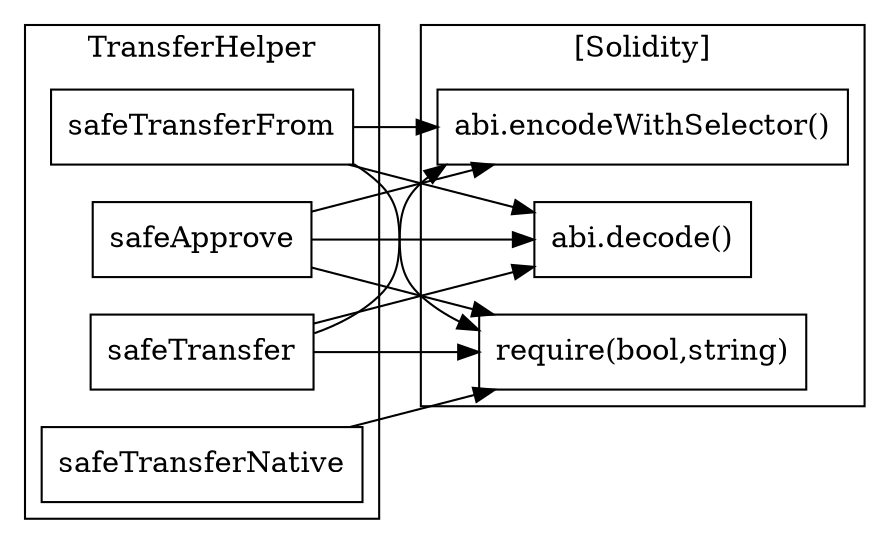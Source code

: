 strict digraph {
rankdir="LR"
node [shape=box]
subgraph cluster_739_TransferHelper {
label = "TransferHelper"
"739_safeTransferFrom" [label="safeTransferFrom"]
"739_safeApprove" [label="safeApprove"]
"739_safeTransferNative" [label="safeTransferNative"]
"739_safeTransfer" [label="safeTransfer"]
}subgraph cluster_solidity {
label = "[Solidity]"
"require(bool,string)" 
"abi.encodeWithSelector()" 
"abi.decode()" 
"739_safeTransferNative" -> "require(bool,string)"
"739_safeTransferFrom" -> "require(bool,string)"
"739_safeApprove" -> "abi.decode()"
"739_safeTransferFrom" -> "abi.decode()"
"739_safeTransfer" -> "abi.decode()"
"739_safeTransfer" -> "require(bool,string)"
"739_safeApprove" -> "abi.encodeWithSelector()"
"739_safeTransfer" -> "abi.encodeWithSelector()"
"739_safeApprove" -> "require(bool,string)"
"739_safeTransferFrom" -> "abi.encodeWithSelector()"
}
}